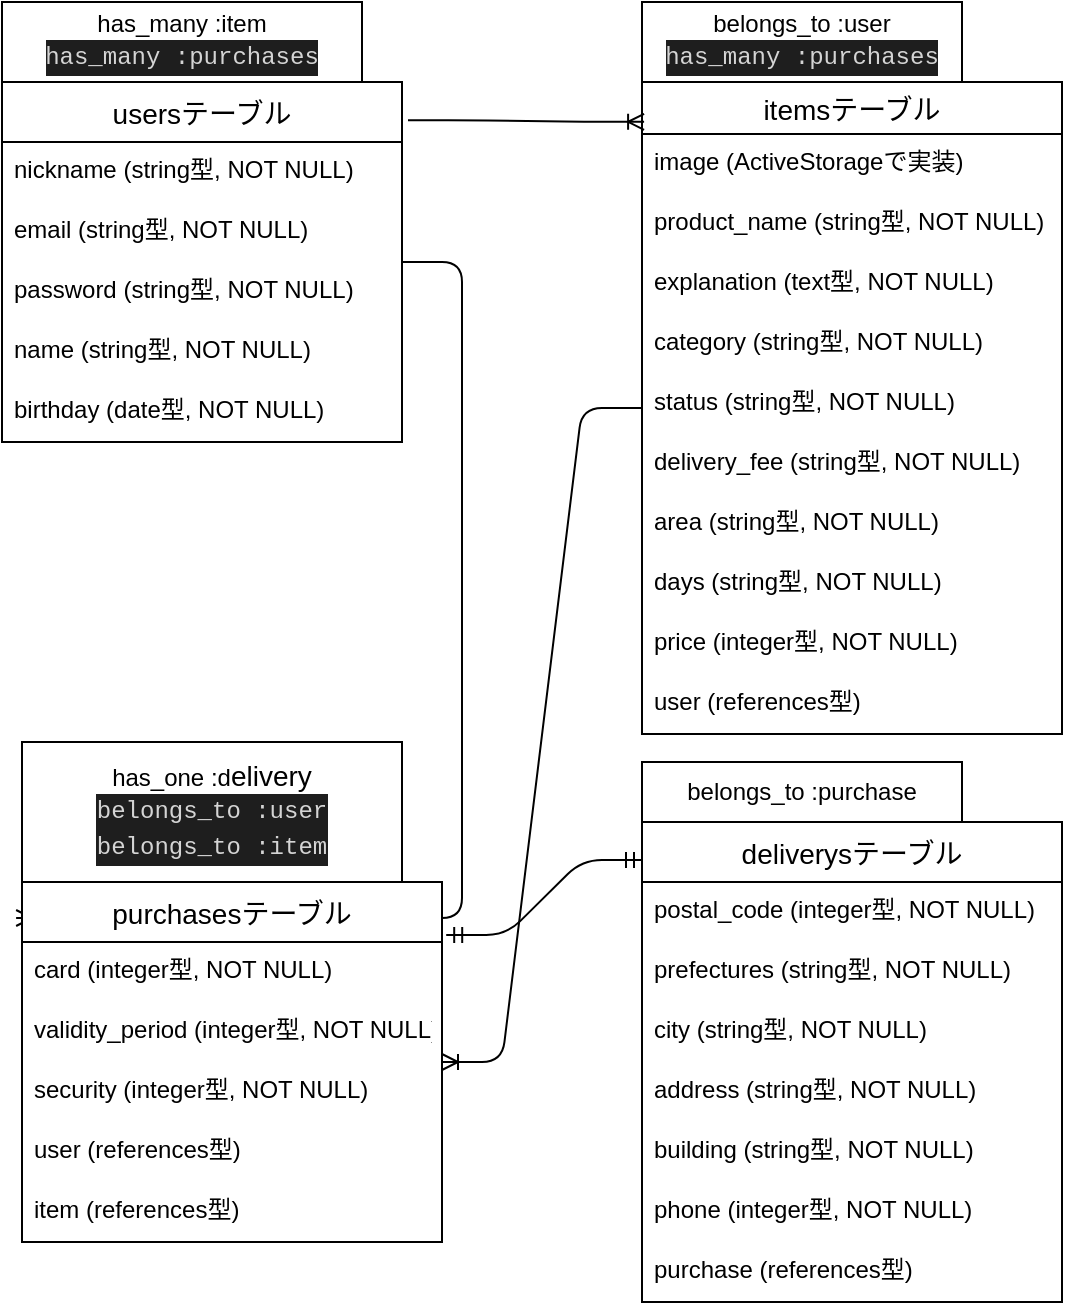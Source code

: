 <mxfile version="13.6.5">
    <diagram id="RbakORbZHdyqC7MFbhn-" name="ページ1">
        <mxGraphModel dx="676" dy="635" grid="1" gridSize="10" guides="1" tooltips="1" connect="1" arrows="1" fold="1" page="1" pageScale="1" pageWidth="827" pageHeight="1169" math="0" shadow="0">
            <root>
                <mxCell id="0"/>
                <mxCell id="1" parent="0"/>
                <mxCell id="32" value="itemsテーブル" style="swimlane;fontStyle=0;childLayout=stackLayout;horizontal=1;startSize=26;horizontalStack=0;resizeParent=1;resizeParentMax=0;resizeLast=0;collapsible=1;marginBottom=0;align=center;fontSize=14;" vertex="1" parent="1">
                    <mxGeometry x="440" y="100" width="210" height="326" as="geometry"/>
                </mxCell>
                <mxCell id="33" value="image (ActiveStorageで実装)" style="text;strokeColor=none;fillColor=none;spacingLeft=4;spacingRight=4;overflow=hidden;rotatable=0;points=[[0,0.5],[1,0.5]];portConstraint=eastwest;fontSize=12;" vertex="1" parent="32">
                    <mxGeometry y="26" width="210" height="30" as="geometry"/>
                </mxCell>
                <mxCell id="34" value="product_name (string型, NOT NULL)&#10;" style="text;strokeColor=none;fillColor=none;spacingLeft=4;spacingRight=4;overflow=hidden;rotatable=0;points=[[0,0.5],[1,0.5]];portConstraint=eastwest;fontSize=12;" vertex="1" parent="32">
                    <mxGeometry y="56" width="210" height="30" as="geometry"/>
                </mxCell>
                <mxCell id="35" value="explanation (text型, NOT NULL)&#10;" style="text;strokeColor=none;fillColor=none;spacingLeft=4;spacingRight=4;overflow=hidden;rotatable=0;points=[[0,0.5],[1,0.5]];portConstraint=eastwest;fontSize=12;" vertex="1" parent="32">
                    <mxGeometry y="86" width="210" height="30" as="geometry"/>
                </mxCell>
                <mxCell id="39" value="category (string型, NOT NULL)&#10;" style="text;strokeColor=none;fillColor=none;spacingLeft=4;spacingRight=4;overflow=hidden;rotatable=0;points=[[0,0.5],[1,0.5]];portConstraint=eastwest;fontSize=12;" vertex="1" parent="32">
                    <mxGeometry y="116" width="210" height="30" as="geometry"/>
                </mxCell>
                <mxCell id="38" value="status (string型, NOT NULL)&#10;" style="text;strokeColor=none;fillColor=none;spacingLeft=4;spacingRight=4;overflow=hidden;rotatable=0;points=[[0,0.5],[1,0.5]];portConstraint=eastwest;fontSize=12;" vertex="1" parent="32">
                    <mxGeometry y="146" width="210" height="30" as="geometry"/>
                </mxCell>
                <mxCell id="40" value="delivery_fee (string型, NOT NULL)&#10;" style="text;strokeColor=none;fillColor=none;spacingLeft=4;spacingRight=4;overflow=hidden;rotatable=0;points=[[0,0.5],[1,0.5]];portConstraint=eastwest;fontSize=12;" vertex="1" parent="32">
                    <mxGeometry y="176" width="210" height="30" as="geometry"/>
                </mxCell>
                <mxCell id="41" value="area (string型, NOT NULL)&#10;" style="text;strokeColor=none;fillColor=none;spacingLeft=4;spacingRight=4;overflow=hidden;rotatable=0;points=[[0,0.5],[1,0.5]];portConstraint=eastwest;fontSize=12;" vertex="1" parent="32">
                    <mxGeometry y="206" width="210" height="30" as="geometry"/>
                </mxCell>
                <mxCell id="42" value="days (string型, NOT NULL)&#10;" style="text;strokeColor=none;fillColor=none;spacingLeft=4;spacingRight=4;overflow=hidden;rotatable=0;points=[[0,0.5],[1,0.5]];portConstraint=eastwest;fontSize=12;" vertex="1" parent="32">
                    <mxGeometry y="236" width="210" height="30" as="geometry"/>
                </mxCell>
                <mxCell id="55" value="price (integer型, NOT NULL)&#10;" style="text;strokeColor=none;fillColor=none;spacingLeft=4;spacingRight=4;overflow=hidden;rotatable=0;points=[[0,0.5],[1,0.5]];portConstraint=eastwest;fontSize=12;" vertex="1" parent="32">
                    <mxGeometry y="266" width="210" height="30" as="geometry"/>
                </mxCell>
                <mxCell id="36" value="user (references型)&#10;&#10;" style="text;strokeColor=none;fillColor=none;spacingLeft=4;spacingRight=4;overflow=hidden;rotatable=0;points=[[0,0.5],[1,0.5]];portConstraint=eastwest;fontSize=12;" vertex="1" parent="32">
                    <mxGeometry y="296" width="210" height="30" as="geometry"/>
                </mxCell>
                <mxCell id="2" value="usersテーブル" style="swimlane;fontStyle=0;childLayout=stackLayout;horizontal=1;startSize=30;horizontalStack=0;resizeParent=1;resizeParentMax=0;resizeLast=0;collapsible=1;marginBottom=0;align=center;fontSize=14;" vertex="1" parent="1">
                    <mxGeometry x="120" y="100" width="200" height="180" as="geometry"/>
                </mxCell>
                <mxCell id="3" value="nickname (string型, NOT NULL)&#10;" style="text;strokeColor=none;fillColor=none;spacingLeft=4;spacingRight=4;overflow=hidden;rotatable=0;points=[[0,0.5],[1,0.5]];portConstraint=eastwest;fontSize=12;" vertex="1" parent="2">
                    <mxGeometry y="30" width="200" height="30" as="geometry"/>
                </mxCell>
                <mxCell id="4" value="email (string型, NOT NULL)&#10;" style="text;strokeColor=none;fillColor=none;spacingLeft=4;spacingRight=4;overflow=hidden;rotatable=0;points=[[0,0.5],[1,0.5]];portConstraint=eastwest;fontSize=12;" vertex="1" parent="2">
                    <mxGeometry y="60" width="200" height="30" as="geometry"/>
                </mxCell>
                <mxCell id="5" value="password (string型, NOT NULL)&#10;" style="text;strokeColor=none;fillColor=none;spacingLeft=4;spacingRight=4;overflow=hidden;rotatable=0;points=[[0,0.5],[1,0.5]];portConstraint=eastwest;fontSize=12;" vertex="1" parent="2">
                    <mxGeometry y="90" width="200" height="30" as="geometry"/>
                </mxCell>
                <mxCell id="7" value="name (string型, NOT NULL)&#10;" style="text;strokeColor=none;fillColor=none;spacingLeft=4;spacingRight=4;overflow=hidden;rotatable=0;points=[[0,0.5],[1,0.5]];portConstraint=eastwest;fontSize=12;" vertex="1" parent="2">
                    <mxGeometry y="120" width="200" height="30" as="geometry"/>
                </mxCell>
                <mxCell id="8" value="birthday (date型, NOT NULL)&#10;" style="text;strokeColor=none;fillColor=none;spacingLeft=4;spacingRight=4;overflow=hidden;rotatable=0;points=[[0,0.5],[1,0.5]];portConstraint=eastwest;fontSize=12;" vertex="1" parent="2">
                    <mxGeometry y="150" width="200" height="30" as="geometry"/>
                </mxCell>
                <mxCell id="54" value="has_one :d&lt;span style=&quot;font-size: 14px&quot;&gt;elivery&lt;br&gt;&lt;/span&gt;&lt;div style=&quot;color: rgb(212 , 212 , 212) ; background-color: rgb(30 , 30 , 30) ; font-family: &amp;#34;menlo&amp;#34; , &amp;#34;monaco&amp;#34; , &amp;#34;courier new&amp;#34; , monospace ; line-height: 18px&quot;&gt;belongs_to :user&lt;/div&gt;&lt;div style=&quot;color: rgb(212 , 212 , 212) ; background-color: rgb(30 , 30 , 30) ; font-family: &amp;#34;menlo&amp;#34; , &amp;#34;monaco&amp;#34; , &amp;#34;courier new&amp;#34; , monospace ; line-height: 18px&quot;&gt;&lt;div style=&quot;line-height: 18px&quot;&gt;belongs_to :item&lt;/div&gt;&lt;/div&gt;" style="whiteSpace=wrap;html=1;align=center;" vertex="1" parent="1">
                    <mxGeometry x="130" y="430" width="190" height="70" as="geometry"/>
                </mxCell>
                <mxCell id="58" value="has_many :item&lt;br&gt;&lt;div style=&quot;color: rgb(212 , 212 , 212) ; background-color: rgb(30 , 30 , 30) ; font-family: &amp;#34;menlo&amp;#34; , &amp;#34;monaco&amp;#34; , &amp;#34;courier new&amp;#34; , monospace ; line-height: 18px&quot;&gt;has_many :purchases&lt;/div&gt;" style="whiteSpace=wrap;html=1;align=center;" vertex="1" parent="1">
                    <mxGeometry x="120" y="60" width="180" height="40" as="geometry"/>
                </mxCell>
                <mxCell id="60" value="belongs_to :purchase" style="whiteSpace=wrap;html=1;align=center;" vertex="1" parent="1">
                    <mxGeometry x="440" y="440" width="160" height="30" as="geometry"/>
                </mxCell>
                <mxCell id="61" value="belongs_to :user&lt;br&gt;&lt;div style=&quot;color: rgb(212 , 212 , 212) ; background-color: rgb(30 , 30 , 30) ; font-family: &amp;#34;menlo&amp;#34; , &amp;#34;monaco&amp;#34; , &amp;#34;courier new&amp;#34; , monospace ; line-height: 18px&quot;&gt;has_many :purchases&lt;/div&gt;" style="whiteSpace=wrap;html=1;align=center;" vertex="1" parent="1">
                    <mxGeometry x="440" y="60" width="160" height="40" as="geometry"/>
                </mxCell>
                <mxCell id="63" value="" style="edgeStyle=entityRelationEdgeStyle;fontSize=12;html=1;endArrow=ERoneToMany;exitX=1.015;exitY=0.106;exitDx=0;exitDy=0;entryX=0.005;entryY=0.061;entryDx=0;entryDy=0;entryPerimeter=0;exitPerimeter=0;" edge="1" parent="1" source="2" target="32">
                    <mxGeometry width="100" height="100" relative="1" as="geometry">
                        <mxPoint x="330" y="400" as="sourcePoint"/>
                        <mxPoint x="430" y="300" as="targetPoint"/>
                    </mxGeometry>
                </mxCell>
                <mxCell id="64" value="" style="edgeStyle=entityRelationEdgeStyle;fontSize=12;html=1;endArrow=ERmandOne;startArrow=ERmandOne;entryX=0;entryY=0.079;entryDx=0;entryDy=0;entryPerimeter=0;exitX=1.01;exitY=0.147;exitDx=0;exitDy=0;exitPerimeter=0;" edge="1" parent="1" source="43" target="47">
                    <mxGeometry width="100" height="100" relative="1" as="geometry">
                        <mxPoint x="340" y="620" as="sourcePoint"/>
                        <mxPoint x="440" y="520" as="targetPoint"/>
                    </mxGeometry>
                </mxCell>
                <mxCell id="67" value="" style="edgeStyle=entityRelationEdgeStyle;fontSize=12;html=1;endArrow=ERoneToMany;entryX=-0.014;entryY=0.1;entryDx=0;entryDy=0;entryPerimeter=0;" edge="1" parent="1" source="2" target="43">
                    <mxGeometry width="100" height="100" relative="1" as="geometry">
                        <mxPoint x="30" y="120" as="sourcePoint"/>
                        <mxPoint x="350" y="360" as="targetPoint"/>
                    </mxGeometry>
                </mxCell>
                <mxCell id="68" value="" style="edgeStyle=entityRelationEdgeStyle;fontSize=12;html=1;endArrow=ERoneToMany;" edge="1" parent="1" source="32" target="43">
                    <mxGeometry width="100" height="100" relative="1" as="geometry">
                        <mxPoint x="400" y="213" as="sourcePoint"/>
                        <mxPoint x="340" y="520" as="targetPoint"/>
                    </mxGeometry>
                </mxCell>
                <mxCell id="47" value="deliverysテーブル" style="swimlane;fontStyle=0;childLayout=stackLayout;horizontal=1;startSize=30;horizontalStack=0;resizeParent=1;resizeParentMax=0;resizeLast=0;collapsible=1;marginBottom=0;align=center;fontSize=14;" vertex="1" parent="1">
                    <mxGeometry x="440" y="470" width="210" height="240" as="geometry"/>
                </mxCell>
                <mxCell id="48" value="postal_code (integer型, NOT NULL)&#10;" style="text;strokeColor=none;fillColor=none;spacingLeft=4;spacingRight=4;overflow=hidden;rotatable=0;points=[[0,0.5],[1,0.5]];portConstraint=eastwest;fontSize=12;" vertex="1" parent="47">
                    <mxGeometry y="30" width="210" height="30" as="geometry"/>
                </mxCell>
                <mxCell id="49" value="prefectures (string型, NOT NULL)&#10;" style="text;strokeColor=none;fillColor=none;spacingLeft=4;spacingRight=4;overflow=hidden;rotatable=0;points=[[0,0.5],[1,0.5]];portConstraint=eastwest;fontSize=12;" vertex="1" parent="47">
                    <mxGeometry y="60" width="210" height="30" as="geometry"/>
                </mxCell>
                <mxCell id="51" value="city (string型, NOT NULL)&#10;" style="text;strokeColor=none;fillColor=none;spacingLeft=4;spacingRight=4;overflow=hidden;rotatable=0;points=[[0,0.5],[1,0.5]];portConstraint=eastwest;fontSize=12;" vertex="1" parent="47">
                    <mxGeometry y="90" width="210" height="30" as="geometry"/>
                </mxCell>
                <mxCell id="52" value="address (string型, NOT NULL)&#10;" style="text;strokeColor=none;fillColor=none;spacingLeft=4;spacingRight=4;overflow=hidden;rotatable=0;points=[[0,0.5],[1,0.5]];portConstraint=eastwest;fontSize=12;" vertex="1" parent="47">
                    <mxGeometry y="120" width="210" height="30" as="geometry"/>
                </mxCell>
                <mxCell id="53" value="building (string型, NOT NULL)&#10;" style="text;strokeColor=none;fillColor=none;spacingLeft=4;spacingRight=4;overflow=hidden;rotatable=0;points=[[0,0.5],[1,0.5]];portConstraint=eastwest;fontSize=12;" vertex="1" parent="47">
                    <mxGeometry y="150" width="210" height="30" as="geometry"/>
                </mxCell>
                <mxCell id="57" value="phone (integer型, NOT NULL)&#10;" style="text;strokeColor=none;fillColor=none;spacingLeft=4;spacingRight=4;overflow=hidden;rotatable=0;points=[[0,0.5],[1,0.5]];portConstraint=eastwest;fontSize=12;" vertex="1" parent="47">
                    <mxGeometry y="180" width="210" height="30" as="geometry"/>
                </mxCell>
                <mxCell id="50" value="purchase (references型)&#10; &#10; " style="text;strokeColor=none;fillColor=none;spacingLeft=4;spacingRight=4;overflow=hidden;rotatable=0;points=[[0,0.5],[1,0.5]];portConstraint=eastwest;fontSize=12;" vertex="1" parent="47">
                    <mxGeometry y="210" width="210" height="30" as="geometry"/>
                </mxCell>
                <mxCell id="43" value="purchasesテーブル" style="swimlane;fontStyle=0;childLayout=stackLayout;horizontal=1;startSize=30;horizontalStack=0;resizeParent=1;resizeParentMax=0;resizeLast=0;collapsible=1;marginBottom=0;align=center;fontSize=14;" vertex="1" parent="1">
                    <mxGeometry x="130" y="500" width="210" height="180" as="geometry"/>
                </mxCell>
                <mxCell id="44" value="card (integer型, NOT NULL)&#10;" style="text;strokeColor=none;fillColor=none;spacingLeft=4;spacingRight=4;overflow=hidden;rotatable=0;points=[[0,0.5],[1,0.5]];portConstraint=eastwest;fontSize=12;" vertex="1" parent="43">
                    <mxGeometry y="30" width="210" height="30" as="geometry"/>
                </mxCell>
                <mxCell id="45" value="validity_period (integer型, NOT NULL)&#10;" style="text;strokeColor=none;fillColor=none;spacingLeft=4;spacingRight=4;overflow=hidden;rotatable=0;points=[[0,0.5],[1,0.5]];portConstraint=eastwest;fontSize=12;" vertex="1" parent="43">
                    <mxGeometry y="60" width="210" height="30" as="geometry"/>
                </mxCell>
                <mxCell id="66" value="security (integer型, NOT NULL)&#10;" style="text;strokeColor=none;fillColor=none;spacingLeft=4;spacingRight=4;overflow=hidden;rotatable=0;points=[[0,0.5],[1,0.5]];portConstraint=eastwest;fontSize=12;" vertex="1" parent="43">
                    <mxGeometry y="90" width="210" height="30" as="geometry"/>
                </mxCell>
                <mxCell id="56" value="user (references型)&#10;&#10;" style="text;strokeColor=none;fillColor=none;spacingLeft=4;spacingRight=4;overflow=hidden;rotatable=0;points=[[0,0.5],[1,0.5]];portConstraint=eastwest;fontSize=12;" vertex="1" parent="43">
                    <mxGeometry y="120" width="210" height="30" as="geometry"/>
                </mxCell>
                <mxCell id="46" value="item (references型)&#10;" style="text;strokeColor=none;fillColor=none;spacingLeft=4;spacingRight=4;overflow=hidden;rotatable=0;points=[[0,0.5],[1,0.5]];portConstraint=eastwest;fontSize=12;" vertex="1" parent="43">
                    <mxGeometry y="150" width="210" height="30" as="geometry"/>
                </mxCell>
            </root>
        </mxGraphModel>
    </diagram>
</mxfile>